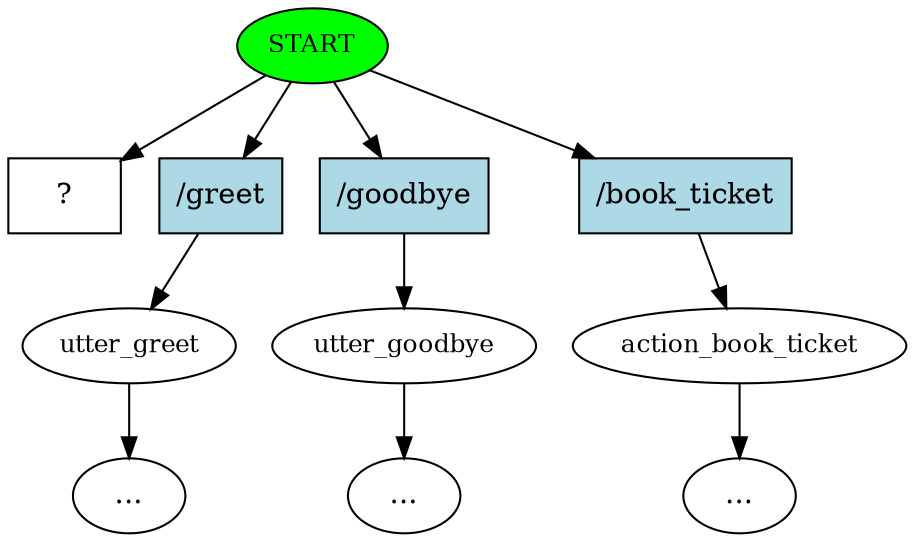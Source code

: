 digraph  {
0 [class="start active", fillcolor=green, fontsize=12, label=START, style=filled];
1 [class="", fontsize=12, label=utter_greet];
"-5" [class=ellipsis, label="..."];
4 [class="", fontsize=12, label=utter_goodbye];
"-6" [class=ellipsis, label="..."];
5 [class="", fontsize=12, label=action_book_ticket];
"-7" [class=ellipsis, label="..."];
6 [class="intent dashed active", label="  ?  ", shape=rect];
7 [class=intent, fillcolor=lightblue, label="/greet", shape=rect, style=filled];
8 [class=intent, fillcolor=lightblue, label="/goodbye", shape=rect, style=filled];
9 [class=intent, fillcolor=lightblue, label="/book_ticket", shape=rect, style=filled];
0 -> 6  [class=active, key=NONE, label=""];
0 -> 7  [class="", key=0];
0 -> 8  [class="", key=0];
0 -> 9  [class="", key=0];
1 -> "-5"  [class="", key=NONE, label=""];
4 -> "-6"  [class="", key=NONE, label=""];
5 -> "-7"  [class="", key=NONE, label=""];
7 -> 1  [class="", key=0];
8 -> 4  [class="", key=0];
9 -> 5  [class="", key=0];
}
